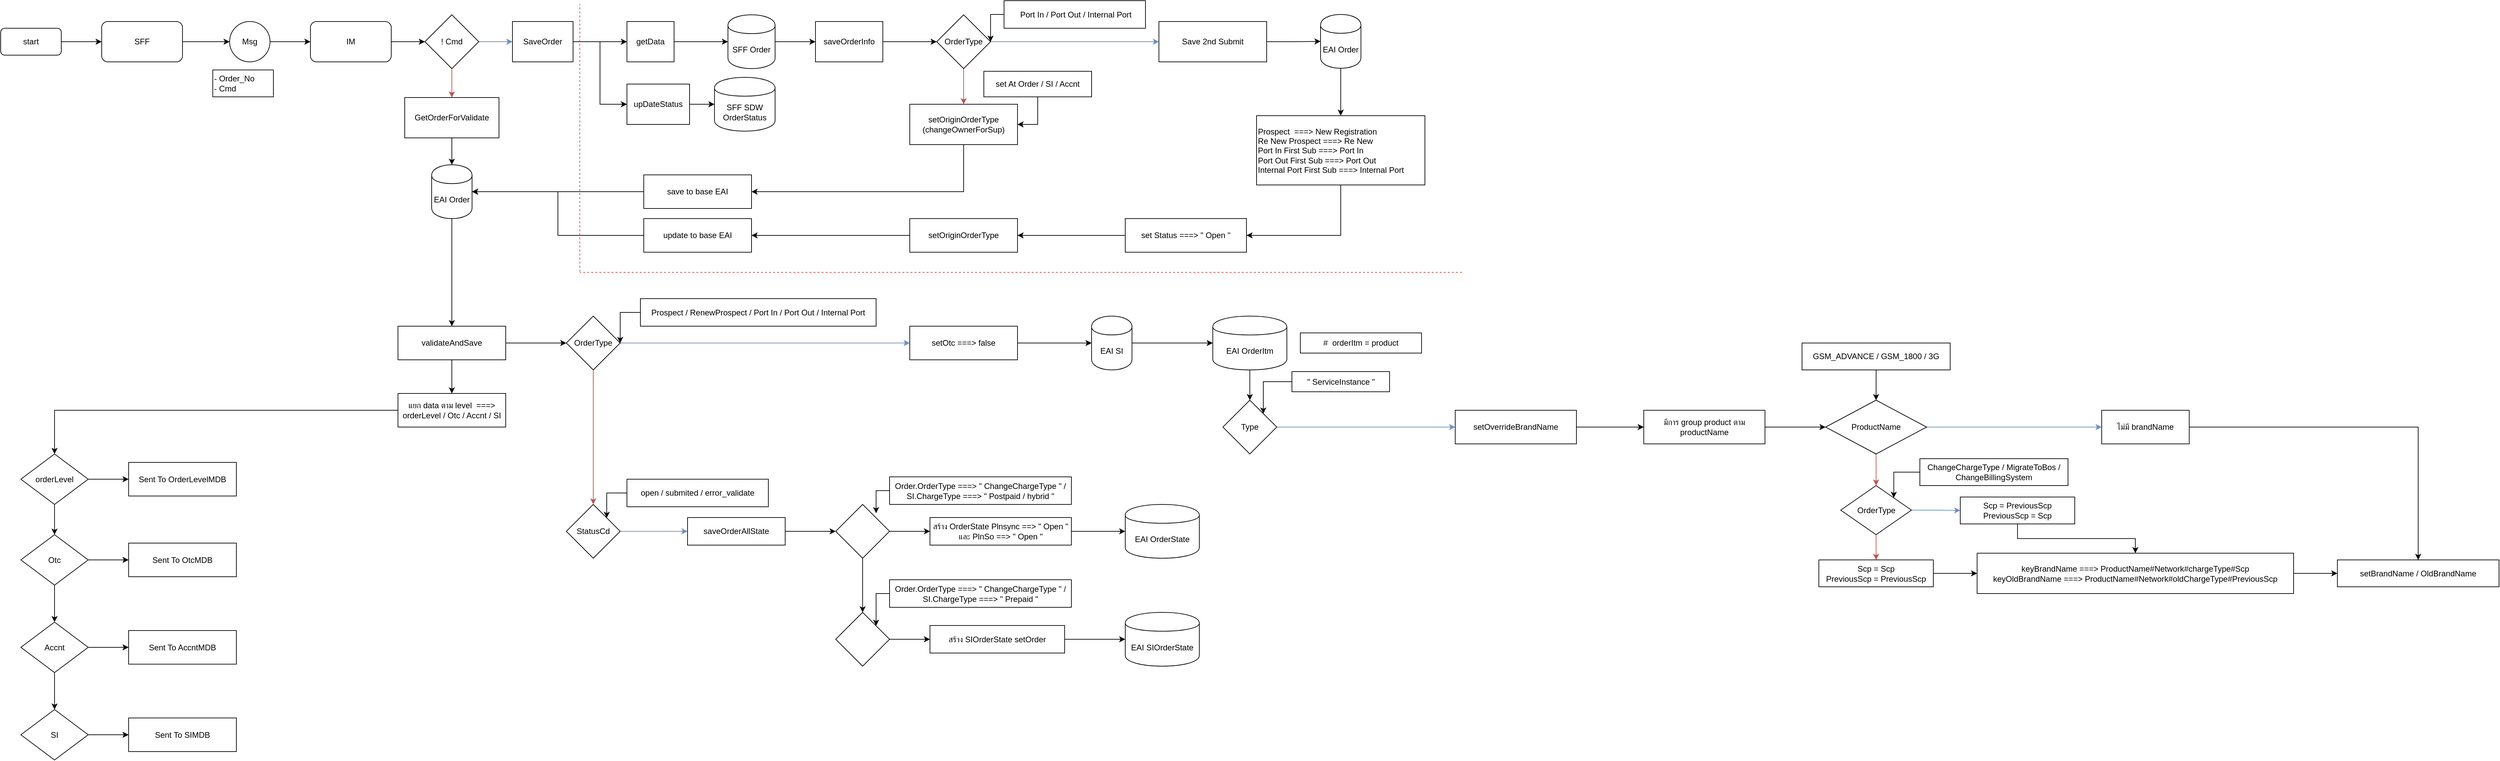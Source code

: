 <mxfile version="10.6.0" type="github"><diagram id="S86zweojfEKgXuXVAXTo" name="Page-1"><mxGraphModel dx="1078" dy="590" grid="1" gridSize="10" guides="1" tooltips="1" connect="1" arrows="1" fold="1" page="1" pageScale="1" pageWidth="850" pageHeight="1100" math="0" shadow="0"><root><mxCell id="0"/><mxCell id="1" parent="0"/><mxCell id="bxeeMhtc6ThnoAYSLLDX-33" style="edgeStyle=orthogonalEdgeStyle;rounded=0;orthogonalLoop=1;jettySize=auto;html=1;entryX=0;entryY=0.5;entryDx=0;entryDy=0;" edge="1" parent="1" source="bxeeMhtc6ThnoAYSLLDX-27" target="bxeeMhtc6ThnoAYSLLDX-32"><mxGeometry relative="1" as="geometry"><mxPoint x="370" y="77" as="targetPoint"/></mxGeometry></mxCell><mxCell id="bxeeMhtc6ThnoAYSLLDX-27" value="SFF" style="rounded=1;whiteSpace=wrap;html=1;align=center;" vertex="1" parent="1"><mxGeometry x="190" y="47" width="120" height="60" as="geometry"/></mxCell><mxCell id="bxeeMhtc6ThnoAYSLLDX-30" style="edgeStyle=orthogonalEdgeStyle;rounded=0;orthogonalLoop=1;jettySize=auto;html=1;entryX=0;entryY=0.5;entryDx=0;entryDy=0;" edge="1" parent="1" source="bxeeMhtc6ThnoAYSLLDX-28" target="bxeeMhtc6ThnoAYSLLDX-27"><mxGeometry relative="1" as="geometry"/></mxCell><mxCell id="bxeeMhtc6ThnoAYSLLDX-28" value="start" style="rounded=1;whiteSpace=wrap;html=1;align=center;" vertex="1" parent="1"><mxGeometry x="40" y="57" width="90" height="40" as="geometry"/></mxCell><mxCell id="bxeeMhtc6ThnoAYSLLDX-31" value="- Order_No&lt;br&gt;- Cmd" style="rounded=0;whiteSpace=wrap;html=1;align=left;" vertex="1" parent="1"><mxGeometry x="355" y="119" width="90" height="40" as="geometry"/></mxCell><mxCell id="bxeeMhtc6ThnoAYSLLDX-40" style="edgeStyle=orthogonalEdgeStyle;rounded=0;orthogonalLoop=1;jettySize=auto;html=1;exitX=1;exitY=0.5;exitDx=0;exitDy=0;entryX=0;entryY=0.5;entryDx=0;entryDy=0;" edge="1" parent="1" source="bxeeMhtc6ThnoAYSLLDX-32" target="bxeeMhtc6ThnoAYSLLDX-39"><mxGeometry relative="1" as="geometry"><mxPoint x="470" y="84" as="sourcePoint"/></mxGeometry></mxCell><mxCell id="bxeeMhtc6ThnoAYSLLDX-32" value="Msg" style="ellipse;whiteSpace=wrap;html=1;aspect=fixed;align=center;" vertex="1" parent="1"><mxGeometry x="380" y="47" width="60" height="60" as="geometry"/></mxCell><mxCell id="bxeeMhtc6ThnoAYSLLDX-46" style="edgeStyle=orthogonalEdgeStyle;rounded=0;orthogonalLoop=1;jettySize=auto;html=1;entryX=0;entryY=0.5;entryDx=0;entryDy=0;fillColor=#dae8fc;strokeColor=#6c8ebf;" edge="1" parent="1" source="bxeeMhtc6ThnoAYSLLDX-35" target="bxeeMhtc6ThnoAYSLLDX-45"><mxGeometry relative="1" as="geometry"/></mxCell><mxCell id="bxeeMhtc6ThnoAYSLLDX-47" style="edgeStyle=orthogonalEdgeStyle;rounded=0;orthogonalLoop=1;jettySize=auto;html=1;fillColor=#f8cecc;strokeColor=#b85450;" edge="1" parent="1" source="bxeeMhtc6ThnoAYSLLDX-35" target="bxeeMhtc6ThnoAYSLLDX-38"><mxGeometry relative="1" as="geometry"/></mxCell><mxCell id="bxeeMhtc6ThnoAYSLLDX-35" value="! Cmd" style="rhombus;whiteSpace=wrap;html=1;align=center;" vertex="1" parent="1"><mxGeometry x="670" y="37" width="80" height="80" as="geometry"/></mxCell><mxCell id="bxeeMhtc6ThnoAYSLLDX-48" style="edgeStyle=orthogonalEdgeStyle;rounded=0;orthogonalLoop=1;jettySize=auto;html=1;exitX=0.5;exitY=1;exitDx=0;exitDy=0;entryX=0.5;entryY=0;entryDx=0;entryDy=0;" edge="1" parent="1" source="bxeeMhtc6ThnoAYSLLDX-38" target="bxeeMhtc6ThnoAYSLLDX-49"><mxGeometry relative="1" as="geometry"><mxPoint x="710" y="260" as="targetPoint"/></mxGeometry></mxCell><mxCell id="bxeeMhtc6ThnoAYSLLDX-38" value="GetOrderForValidate" style="rounded=0;whiteSpace=wrap;html=1;rotation=0;align=center;" vertex="1" parent="1"><mxGeometry x="640" y="160" width="140" height="60" as="geometry"/></mxCell><mxCell id="bxeeMhtc6ThnoAYSLLDX-42" style="edgeStyle=orthogonalEdgeStyle;rounded=0;orthogonalLoop=1;jettySize=auto;html=1;exitX=1;exitY=0.5;exitDx=0;exitDy=0;entryX=0;entryY=0.5;entryDx=0;entryDy=0;" edge="1" parent="1" source="bxeeMhtc6ThnoAYSLLDX-39" target="bxeeMhtc6ThnoAYSLLDX-35"><mxGeometry relative="1" as="geometry"/></mxCell><mxCell id="bxeeMhtc6ThnoAYSLLDX-39" value="IM" style="rounded=1;whiteSpace=wrap;html=1;align=center;" vertex="1" parent="1"><mxGeometry x="500" y="47" width="120" height="60" as="geometry"/></mxCell><mxCell id="bxeeMhtc6ThnoAYSLLDX-55" style="edgeStyle=orthogonalEdgeStyle;rounded=0;orthogonalLoop=1;jettySize=auto;html=1;entryX=0;entryY=0.5;entryDx=0;entryDy=0;fontColor=#007FFF;" edge="1" parent="1" source="bxeeMhtc6ThnoAYSLLDX-45" target="bxeeMhtc6ThnoAYSLLDX-53"><mxGeometry relative="1" as="geometry"/></mxCell><mxCell id="bxeeMhtc6ThnoAYSLLDX-57" style="edgeStyle=orthogonalEdgeStyle;rounded=0;orthogonalLoop=1;jettySize=auto;html=1;entryX=0;entryY=0.5;entryDx=0;entryDy=0;fontColor=#000000;labelBorderColor=none;" edge="1" parent="1" source="bxeeMhtc6ThnoAYSLLDX-45" target="bxeeMhtc6ThnoAYSLLDX-54"><mxGeometry relative="1" as="geometry"/></mxCell><mxCell id="bxeeMhtc6ThnoAYSLLDX-45" value="SaveOrder" style="rounded=0;whiteSpace=wrap;html=1;rotation=0;align=center;" vertex="1" parent="1"><mxGeometry x="800" y="47" width="90" height="60" as="geometry"/></mxCell><mxCell id="bxeeMhtc6ThnoAYSLLDX-100" style="edgeStyle=orthogonalEdgeStyle;rounded=0;orthogonalLoop=1;jettySize=auto;html=1;entryX=0.5;entryY=0;entryDx=0;entryDy=0;" edge="1" parent="1" source="bxeeMhtc6ThnoAYSLLDX-49" target="bxeeMhtc6ThnoAYSLLDX-99"><mxGeometry relative="1" as="geometry"/></mxCell><mxCell id="bxeeMhtc6ThnoAYSLLDX-49" value="EAI Order" style="shape=cylinder;whiteSpace=wrap;html=1;boundedLbl=1;backgroundOutline=1;align=center;" vertex="1" parent="1"><mxGeometry x="680" y="260" width="60" height="80" as="geometry"/></mxCell><mxCell id="bxeeMhtc6ThnoAYSLLDX-60" style="edgeStyle=orthogonalEdgeStyle;rounded=0;orthogonalLoop=1;jettySize=auto;html=1;entryX=0;entryY=0.5;entryDx=0;entryDy=0;" edge="1" parent="1" source="bxeeMhtc6ThnoAYSLLDX-51" target="bxeeMhtc6ThnoAYSLLDX-59"><mxGeometry relative="1" as="geometry"><mxPoint x="1300" y="77" as="targetPoint"/></mxGeometry></mxCell><mxCell id="bxeeMhtc6ThnoAYSLLDX-51" value="SFF Order" style="shape=cylinder;whiteSpace=wrap;html=1;boundedLbl=1;backgroundOutline=1;align=center;" vertex="1" parent="1"><mxGeometry x="1120" y="37" width="70" height="80" as="geometry"/></mxCell><mxCell id="bxeeMhtc6ThnoAYSLLDX-52" value="SFF SDW OrderStatus" style="shape=cylinder;whiteSpace=wrap;html=1;boundedLbl=1;backgroundOutline=1;align=center;" vertex="1" parent="1"><mxGeometry x="1100" y="130" width="90" height="80" as="geometry"/></mxCell><mxCell id="bxeeMhtc6ThnoAYSLLDX-56" style="edgeStyle=orthogonalEdgeStyle;rounded=0;orthogonalLoop=1;jettySize=auto;html=1;entryX=0;entryY=0.5;entryDx=0;entryDy=0;" edge="1" parent="1" source="bxeeMhtc6ThnoAYSLLDX-53" target="bxeeMhtc6ThnoAYSLLDX-51"><mxGeometry relative="1" as="geometry"/></mxCell><mxCell id="bxeeMhtc6ThnoAYSLLDX-53" value="getData" style="rounded=0;whiteSpace=wrap;html=1;rotation=0;align=center;" vertex="1" parent="1"><mxGeometry x="970" y="47" width="70" height="60" as="geometry"/></mxCell><mxCell id="bxeeMhtc6ThnoAYSLLDX-58" style="edgeStyle=orthogonalEdgeStyle;rounded=0;orthogonalLoop=1;jettySize=auto;html=1;entryX=0;entryY=0.5;entryDx=0;entryDy=0;" edge="1" parent="1" source="bxeeMhtc6ThnoAYSLLDX-54" target="bxeeMhtc6ThnoAYSLLDX-52"><mxGeometry relative="1" as="geometry"/></mxCell><mxCell id="bxeeMhtc6ThnoAYSLLDX-54" value="upDateStatus" style="rounded=0;whiteSpace=wrap;html=1;rotation=0;align=center;" vertex="1" parent="1"><mxGeometry x="970" y="140" width="93" height="60" as="geometry"/></mxCell><mxCell id="bxeeMhtc6ThnoAYSLLDX-70" style="edgeStyle=orthogonalEdgeStyle;rounded=0;orthogonalLoop=1;jettySize=auto;html=1;entryX=0;entryY=0.5;entryDx=0;entryDy=0;" edge="1" parent="1" source="bxeeMhtc6ThnoAYSLLDX-59" target="bxeeMhtc6ThnoAYSLLDX-64"><mxGeometry relative="1" as="geometry"/></mxCell><mxCell id="bxeeMhtc6ThnoAYSLLDX-59" value="saveOrderInfo" style="rounded=0;whiteSpace=wrap;html=1;rotation=0;align=center;" vertex="1" parent="1"><mxGeometry x="1250" y="47" width="100" height="60" as="geometry"/></mxCell><mxCell id="bxeeMhtc6ThnoAYSLLDX-72" style="edgeStyle=orthogonalEdgeStyle;rounded=0;orthogonalLoop=1;jettySize=auto;html=1;entryX=0.5;entryY=0;entryDx=0;entryDy=0;fillColor=#f8cecc;strokeColor=#b85450;" edge="1" parent="1" source="bxeeMhtc6ThnoAYSLLDX-64" target="bxeeMhtc6ThnoAYSLLDX-71"><mxGeometry relative="1" as="geometry"/></mxCell><mxCell id="bxeeMhtc6ThnoAYSLLDX-78" style="edgeStyle=orthogonalEdgeStyle;rounded=0;orthogonalLoop=1;jettySize=auto;html=1;fillColor=#dae8fc;strokeColor=#6c8ebf;" edge="1" parent="1" source="bxeeMhtc6ThnoAYSLLDX-64" target="bxeeMhtc6ThnoAYSLLDX-77"><mxGeometry relative="1" as="geometry"/></mxCell><mxCell id="bxeeMhtc6ThnoAYSLLDX-64" value="OrderType" style="rhombus;whiteSpace=wrap;html=1;align=center;" vertex="1" parent="1"><mxGeometry x="1430" y="37" width="80" height="80" as="geometry"/></mxCell><mxCell id="bxeeMhtc6ThnoAYSLLDX-74" style="edgeStyle=orthogonalEdgeStyle;rounded=0;orthogonalLoop=1;jettySize=auto;html=1;entryX=1;entryY=0.5;entryDx=0;entryDy=0;" edge="1" parent="1" source="bxeeMhtc6ThnoAYSLLDX-71" target="bxeeMhtc6ThnoAYSLLDX-73"><mxGeometry relative="1" as="geometry"><Array as="points"><mxPoint x="1470" y="300"/></Array></mxGeometry></mxCell><mxCell id="bxeeMhtc6ThnoAYSLLDX-71" value="setOriginOrderType &lt;br&gt;(changeOwnerForSup)" style="rounded=0;whiteSpace=wrap;html=1;rotation=0;align=center;" vertex="1" parent="1"><mxGeometry x="1390" y="170" width="160" height="60" as="geometry"/></mxCell><mxCell id="bxeeMhtc6ThnoAYSLLDX-75" style="edgeStyle=orthogonalEdgeStyle;rounded=0;orthogonalLoop=1;jettySize=auto;html=1;entryX=1;entryY=0.5;entryDx=0;entryDy=0;" edge="1" parent="1" source="bxeeMhtc6ThnoAYSLLDX-73" target="bxeeMhtc6ThnoAYSLLDX-49"><mxGeometry relative="1" as="geometry"/></mxCell><mxCell id="bxeeMhtc6ThnoAYSLLDX-73" value="save to base EAI" style="rounded=0;whiteSpace=wrap;html=1;rotation=0;align=center;" vertex="1" parent="1"><mxGeometry x="995" y="275" width="160" height="50" as="geometry"/></mxCell><mxCell id="bxeeMhtc6ThnoAYSLLDX-81" style="edgeStyle=orthogonalEdgeStyle;rounded=0;orthogonalLoop=1;jettySize=auto;html=1;entryX=1;entryY=0.5;entryDx=0;entryDy=0;" edge="1" parent="1" source="bxeeMhtc6ThnoAYSLLDX-76" target="bxeeMhtc6ThnoAYSLLDX-64"><mxGeometry relative="1" as="geometry"/></mxCell><mxCell id="bxeeMhtc6ThnoAYSLLDX-76" value="&amp;nbsp;Port In / Port Out / Internal Port" style="rounded=0;whiteSpace=wrap;html=1;rotation=0;align=center;" vertex="1" parent="1"><mxGeometry x="1530" y="16" width="210" height="41" as="geometry"/></mxCell><mxCell id="bxeeMhtc6ThnoAYSLLDX-83" style="edgeStyle=orthogonalEdgeStyle;rounded=0;orthogonalLoop=1;jettySize=auto;html=1;exitX=1;exitY=0.5;exitDx=0;exitDy=0;entryX=0;entryY=0.5;entryDx=0;entryDy=0;" edge="1" parent="1" source="bxeeMhtc6ThnoAYSLLDX-77" target="bxeeMhtc6ThnoAYSLLDX-82"><mxGeometry relative="1" as="geometry"/></mxCell><mxCell id="bxeeMhtc6ThnoAYSLLDX-77" value="Save 2nd Submit" style="rounded=0;whiteSpace=wrap;html=1;rotation=0;align=center;" vertex="1" parent="1"><mxGeometry x="1760" y="47" width="160" height="60" as="geometry"/></mxCell><mxCell id="bxeeMhtc6ThnoAYSLLDX-80" style="edgeStyle=orthogonalEdgeStyle;rounded=0;orthogonalLoop=1;jettySize=auto;html=1;entryX=1;entryY=0.5;entryDx=0;entryDy=0;" edge="1" parent="1" source="bxeeMhtc6ThnoAYSLLDX-79" target="bxeeMhtc6ThnoAYSLLDX-71"><mxGeometry relative="1" as="geometry"/></mxCell><mxCell id="bxeeMhtc6ThnoAYSLLDX-79" value="set At Order / SI / Accnt" style="rounded=0;whiteSpace=wrap;html=1;rotation=0;align=center;" vertex="1" parent="1"><mxGeometry x="1500" y="121" width="160" height="38" as="geometry"/></mxCell><mxCell id="bxeeMhtc6ThnoAYSLLDX-94" style="edgeStyle=orthogonalEdgeStyle;rounded=0;orthogonalLoop=1;jettySize=auto;html=1;entryX=0.5;entryY=0;entryDx=0;entryDy=0;" edge="1" parent="1" source="bxeeMhtc6ThnoAYSLLDX-82" target="bxeeMhtc6ThnoAYSLLDX-86"><mxGeometry relative="1" as="geometry"/></mxCell><mxCell id="bxeeMhtc6ThnoAYSLLDX-82" value="EAI Order" style="shape=cylinder;whiteSpace=wrap;html=1;boundedLbl=1;backgroundOutline=1;align=center;" vertex="1" parent="1"><mxGeometry x="2000" y="36.5" width="60" height="80" as="geometry"/></mxCell><mxCell id="bxeeMhtc6ThnoAYSLLDX-93" style="edgeStyle=orthogonalEdgeStyle;rounded=0;orthogonalLoop=1;jettySize=auto;html=1;entryX=1;entryY=0.5;entryDx=0;entryDy=0;" edge="1" parent="1" source="bxeeMhtc6ThnoAYSLLDX-86" target="bxeeMhtc6ThnoAYSLLDX-89"><mxGeometry relative="1" as="geometry"><Array as="points"><mxPoint x="2030" y="365"/></Array></mxGeometry></mxCell><mxCell id="bxeeMhtc6ThnoAYSLLDX-86" value="Prospect&amp;nbsp; ===&amp;gt; New Registration &lt;br&gt;Re New Prospect ===&amp;gt; Re New&lt;br&gt;Port In First Sub ===&amp;gt; Port In &lt;br&gt;Port Out First Sub ===&amp;gt; Port Out&lt;br&gt;Internal Port First Sub ===&amp;gt; Internal Port" style="rounded=0;whiteSpace=wrap;html=1;rotation=0;align=left;" vertex="1" parent="1"><mxGeometry x="1905" y="187" width="250" height="103" as="geometry"/></mxCell><mxCell id="bxeeMhtc6ThnoAYSLLDX-97" style="edgeStyle=orthogonalEdgeStyle;rounded=0;orthogonalLoop=1;jettySize=auto;html=1;entryX=1;entryY=0.5;entryDx=0;entryDy=0;" edge="1" parent="1" source="bxeeMhtc6ThnoAYSLLDX-89" target="bxeeMhtc6ThnoAYSLLDX-96"><mxGeometry relative="1" as="geometry"/></mxCell><mxCell id="bxeeMhtc6ThnoAYSLLDX-89" value="set Status ===&amp;gt; &quot; Open &quot;" style="rounded=0;whiteSpace=wrap;html=1;rotation=0;align=center;" vertex="1" parent="1"><mxGeometry x="1710" y="340" width="180" height="50" as="geometry"/></mxCell><mxCell id="bxeeMhtc6ThnoAYSLLDX-91" style="edgeStyle=orthogonalEdgeStyle;rounded=0;orthogonalLoop=1;jettySize=auto;html=1;entryX=1;entryY=0.5;entryDx=0;entryDy=0;" edge="1" parent="1" source="bxeeMhtc6ThnoAYSLLDX-90" target="bxeeMhtc6ThnoAYSLLDX-49"><mxGeometry relative="1" as="geometry"/></mxCell><mxCell id="bxeeMhtc6ThnoAYSLLDX-90" value="update to base EAI" style="rounded=0;whiteSpace=wrap;html=1;rotation=0;align=center;" vertex="1" parent="1"><mxGeometry x="995" y="340" width="160" height="50" as="geometry"/></mxCell><mxCell id="bxeeMhtc6ThnoAYSLLDX-98" style="edgeStyle=orthogonalEdgeStyle;rounded=0;orthogonalLoop=1;jettySize=auto;html=1;entryX=1;entryY=0.5;entryDx=0;entryDy=0;" edge="1" parent="1" source="bxeeMhtc6ThnoAYSLLDX-96" target="bxeeMhtc6ThnoAYSLLDX-90"><mxGeometry relative="1" as="geometry"/></mxCell><mxCell id="bxeeMhtc6ThnoAYSLLDX-96" value="setOriginOrderType " style="rounded=0;whiteSpace=wrap;html=1;rotation=0;align=center;" vertex="1" parent="1"><mxGeometry x="1390" y="340" width="160" height="50" as="geometry"/></mxCell><mxCell id="bxeeMhtc6ThnoAYSLLDX-107" style="edgeStyle=orthogonalEdgeStyle;rounded=0;orthogonalLoop=1;jettySize=auto;html=1;fontColor=#000000;" edge="1" parent="1" source="bxeeMhtc6ThnoAYSLLDX-99" target="bxeeMhtc6ThnoAYSLLDX-106"><mxGeometry relative="1" as="geometry"/></mxCell><mxCell id="bxeeMhtc6ThnoAYSLLDX-137" style="edgeStyle=orthogonalEdgeStyle;rounded=0;orthogonalLoop=1;jettySize=auto;html=1;entryX=0;entryY=0.5;entryDx=0;entryDy=0;fontColor=#000000;" edge="1" parent="1" source="bxeeMhtc6ThnoAYSLLDX-99" target="bxeeMhtc6ThnoAYSLLDX-134"><mxGeometry relative="1" as="geometry"/></mxCell><mxCell id="bxeeMhtc6ThnoAYSLLDX-99" value="validateAndSave" style="rounded=0;whiteSpace=wrap;html=1;rotation=0;align=center;" vertex="1" parent="1"><mxGeometry x="630" y="500" width="160" height="50" as="geometry"/></mxCell><mxCell id="bxeeMhtc6ThnoAYSLLDX-102" value="" style="endArrow=none;dashed=1;html=1;fontColor=#000000;fillColor=#f8cecc;strokeColor=#b85450;" edge="1" parent="1"><mxGeometry width="50" height="50" relative="1" as="geometry"><mxPoint x="900" y="419" as="sourcePoint"/><mxPoint x="900" y="21" as="targetPoint"/></mxGeometry></mxCell><mxCell id="bxeeMhtc6ThnoAYSLLDX-104" value="" style="endArrow=none;dashed=1;html=1;fontColor=#000000;fillColor=#f8cecc;strokeColor=#b85450;" edge="1" parent="1"><mxGeometry width="50" height="50" relative="1" as="geometry"><mxPoint x="2210" y="420" as="sourcePoint"/><mxPoint x="900" y="420" as="targetPoint"/></mxGeometry></mxCell><mxCell id="bxeeMhtc6ThnoAYSLLDX-116" style="edgeStyle=orthogonalEdgeStyle;rounded=0;orthogonalLoop=1;jettySize=auto;html=1;entryX=0.5;entryY=0;entryDx=0;entryDy=0;fontColor=#000000;" edge="1" parent="1" source="bxeeMhtc6ThnoAYSLLDX-106" target="bxeeMhtc6ThnoAYSLLDX-112"><mxGeometry relative="1" as="geometry"><Array as="points"><mxPoint x="120" y="625"/></Array></mxGeometry></mxCell><mxCell id="bxeeMhtc6ThnoAYSLLDX-106" value="แยก data ตาม level&amp;nbsp; ===&amp;gt; orderLevel / Otc / Accnt / SI" style="rounded=0;whiteSpace=wrap;html=1;rotation=0;align=center;" vertex="1" parent="1"><mxGeometry x="630" y="600" width="160" height="50" as="geometry"/></mxCell><mxCell id="bxeeMhtc6ThnoAYSLLDX-108" value="Sent To OrderLevelMDB" style="rounded=0;whiteSpace=wrap;html=1;rotation=0;align=center;" vertex="1" parent="1"><mxGeometry x="230" y="702.5" width="160" height="50" as="geometry"/></mxCell><mxCell id="bxeeMhtc6ThnoAYSLLDX-118" style="edgeStyle=orthogonalEdgeStyle;rounded=0;orthogonalLoop=1;jettySize=auto;html=1;entryX=0;entryY=0.5;entryDx=0;entryDy=0;fontColor=#000000;" edge="1" parent="1" source="bxeeMhtc6ThnoAYSLLDX-112" target="bxeeMhtc6ThnoAYSLLDX-108"><mxGeometry relative="1" as="geometry"/></mxCell><mxCell id="bxeeMhtc6ThnoAYSLLDX-120" style="edgeStyle=orthogonalEdgeStyle;rounded=0;orthogonalLoop=1;jettySize=auto;html=1;fontColor=#000000;" edge="1" parent="1" source="bxeeMhtc6ThnoAYSLLDX-112" target="bxeeMhtc6ThnoAYSLLDX-119"><mxGeometry relative="1" as="geometry"/></mxCell><mxCell id="bxeeMhtc6ThnoAYSLLDX-112" value="orderLevel" style="rhombus;whiteSpace=wrap;html=1;fontColor=#000000;align=center;" vertex="1" parent="1"><mxGeometry x="70" y="690" width="100" height="75" as="geometry"/></mxCell><mxCell id="bxeeMhtc6ThnoAYSLLDX-122" style="edgeStyle=orthogonalEdgeStyle;rounded=0;orthogonalLoop=1;jettySize=auto;html=1;fontColor=#000000;" edge="1" parent="1" source="bxeeMhtc6ThnoAYSLLDX-119" target="bxeeMhtc6ThnoAYSLLDX-121"><mxGeometry relative="1" as="geometry"/></mxCell><mxCell id="bxeeMhtc6ThnoAYSLLDX-125" style="edgeStyle=orthogonalEdgeStyle;rounded=0;orthogonalLoop=1;jettySize=auto;html=1;entryX=0.5;entryY=0;entryDx=0;entryDy=0;fontColor=#000000;" edge="1" parent="1" source="bxeeMhtc6ThnoAYSLLDX-119" target="bxeeMhtc6ThnoAYSLLDX-124"><mxGeometry relative="1" as="geometry"/></mxCell><mxCell id="bxeeMhtc6ThnoAYSLLDX-119" value="Otc" style="rhombus;whiteSpace=wrap;html=1;fontColor=#000000;align=center;" vertex="1" parent="1"><mxGeometry x="70" y="810" width="100" height="75" as="geometry"/></mxCell><mxCell id="bxeeMhtc6ThnoAYSLLDX-121" value="Sent To OtcMDB" style="rounded=0;whiteSpace=wrap;html=1;rotation=0;align=center;" vertex="1" parent="1"><mxGeometry x="230" y="822.5" width="160" height="50" as="geometry"/></mxCell><mxCell id="bxeeMhtc6ThnoAYSLLDX-128" style="edgeStyle=orthogonalEdgeStyle;rounded=0;orthogonalLoop=1;jettySize=auto;html=1;fontColor=#000000;" edge="1" parent="1" source="bxeeMhtc6ThnoAYSLLDX-124" target="bxeeMhtc6ThnoAYSLLDX-126"><mxGeometry relative="1" as="geometry"/></mxCell><mxCell id="bxeeMhtc6ThnoAYSLLDX-131" style="edgeStyle=orthogonalEdgeStyle;rounded=0;orthogonalLoop=1;jettySize=auto;html=1;fontColor=#000000;" edge="1" parent="1" source="bxeeMhtc6ThnoAYSLLDX-124" target="bxeeMhtc6ThnoAYSLLDX-129"><mxGeometry relative="1" as="geometry"/></mxCell><mxCell id="bxeeMhtc6ThnoAYSLLDX-124" value="Accnt" style="rhombus;whiteSpace=wrap;html=1;fontColor=#000000;align=center;" vertex="1" parent="1"><mxGeometry x="70" y="940" width="100" height="75" as="geometry"/></mxCell><mxCell id="bxeeMhtc6ThnoAYSLLDX-126" value="Sent To AccntMDB" style="rounded=0;whiteSpace=wrap;html=1;rotation=0;align=center;" vertex="1" parent="1"><mxGeometry x="230" y="952.5" width="160" height="50" as="geometry"/></mxCell><mxCell id="bxeeMhtc6ThnoAYSLLDX-133" style="edgeStyle=orthogonalEdgeStyle;rounded=0;orthogonalLoop=1;jettySize=auto;html=1;entryX=0;entryY=0.5;entryDx=0;entryDy=0;fontColor=#000000;" edge="1" parent="1" source="bxeeMhtc6ThnoAYSLLDX-129" target="bxeeMhtc6ThnoAYSLLDX-132"><mxGeometry relative="1" as="geometry"/></mxCell><mxCell id="bxeeMhtc6ThnoAYSLLDX-129" value="SI" style="rhombus;whiteSpace=wrap;html=1;fontColor=#000000;align=center;" vertex="1" parent="1"><mxGeometry x="70" y="1070" width="100" height="75" as="geometry"/></mxCell><mxCell id="bxeeMhtc6ThnoAYSLLDX-132" value="Sent To SIMDB" style="rounded=0;whiteSpace=wrap;html=1;rotation=0;align=center;" vertex="1" parent="1"><mxGeometry x="230" y="1082.5" width="160" height="50" as="geometry"/></mxCell><mxCell id="bxeeMhtc6ThnoAYSLLDX-139" style="edgeStyle=orthogonalEdgeStyle;rounded=0;orthogonalLoop=1;jettySize=auto;html=1;entryX=0;entryY=0.5;entryDx=0;entryDy=0;fontColor=#000000;fillColor=#dae8fc;strokeColor=#6c8ebf;" edge="1" parent="1" source="bxeeMhtc6ThnoAYSLLDX-134" target="bxeeMhtc6ThnoAYSLLDX-138"><mxGeometry relative="1" as="geometry"/></mxCell><mxCell id="bxeeMhtc6ThnoAYSLLDX-206" value="" style="edgeStyle=orthogonalEdgeStyle;rounded=0;orthogonalLoop=1;jettySize=auto;html=1;fontColor=#000000;fillColor=#f8cecc;strokeColor=#b85450;" edge="1" parent="1" source="bxeeMhtc6ThnoAYSLLDX-134" target="bxeeMhtc6ThnoAYSLLDX-204"><mxGeometry relative="1" as="geometry"/></mxCell><mxCell id="bxeeMhtc6ThnoAYSLLDX-134" value="OrderType" style="rhombus;whiteSpace=wrap;html=1;align=center;" vertex="1" parent="1"><mxGeometry x="880" y="485" width="80" height="80" as="geometry"/></mxCell><mxCell id="bxeeMhtc6ThnoAYSLLDX-136" style="edgeStyle=orthogonalEdgeStyle;rounded=0;orthogonalLoop=1;jettySize=auto;html=1;entryX=1;entryY=0.5;entryDx=0;entryDy=0;fontColor=#000000;" edge="1" parent="1" source="bxeeMhtc6ThnoAYSLLDX-135" target="bxeeMhtc6ThnoAYSLLDX-134"><mxGeometry relative="1" as="geometry"><Array as="points"><mxPoint x="960" y="480"/></Array></mxGeometry></mxCell><mxCell id="bxeeMhtc6ThnoAYSLLDX-135" value="Prospect / RenewProspect / Port In / Port Out / Internal Port" style="rounded=0;whiteSpace=wrap;html=1;rotation=0;align=center;" vertex="1" parent="1"><mxGeometry x="990" y="459" width="350" height="41" as="geometry"/></mxCell><mxCell id="bxeeMhtc6ThnoAYSLLDX-146" style="edgeStyle=orthogonalEdgeStyle;rounded=0;orthogonalLoop=1;jettySize=auto;html=1;entryX=0;entryY=0.5;entryDx=0;entryDy=0;fontColor=#000000;" edge="1" parent="1" source="bxeeMhtc6ThnoAYSLLDX-138" target="bxeeMhtc6ThnoAYSLLDX-141"><mxGeometry relative="1" as="geometry"/></mxCell><mxCell id="bxeeMhtc6ThnoAYSLLDX-138" value="setOtc ===&amp;gt; false" style="rounded=0;whiteSpace=wrap;html=1;rotation=0;align=center;" vertex="1" parent="1"><mxGeometry x="1390" y="500" width="160" height="50" as="geometry"/></mxCell><mxCell id="bxeeMhtc6ThnoAYSLLDX-160" style="edgeStyle=orthogonalEdgeStyle;rounded=0;orthogonalLoop=1;jettySize=auto;html=1;fontColor=#000000;" edge="1" parent="1" source="bxeeMhtc6ThnoAYSLLDX-140" target="bxeeMhtc6ThnoAYSLLDX-158"><mxGeometry relative="1" as="geometry"/></mxCell><mxCell id="bxeeMhtc6ThnoAYSLLDX-140" value="setOverrideBrandName" style="rounded=0;whiteSpace=wrap;html=1;rotation=0;align=center;" vertex="1" parent="1"><mxGeometry x="2200" y="625" width="180" height="50" as="geometry"/></mxCell><mxCell id="bxeeMhtc6ThnoAYSLLDX-147" style="edgeStyle=orthogonalEdgeStyle;rounded=0;orthogonalLoop=1;jettySize=auto;html=1;fontColor=#000000;" edge="1" parent="1" source="bxeeMhtc6ThnoAYSLLDX-141" target="bxeeMhtc6ThnoAYSLLDX-142"><mxGeometry relative="1" as="geometry"/></mxCell><mxCell id="bxeeMhtc6ThnoAYSLLDX-141" value="EAI SI" style="shape=cylinder;whiteSpace=wrap;html=1;boundedLbl=1;backgroundOutline=1;align=center;" vertex="1" parent="1"><mxGeometry x="1660" y="485" width="60" height="80" as="geometry"/></mxCell><mxCell id="bxeeMhtc6ThnoAYSLLDX-150" style="edgeStyle=orthogonalEdgeStyle;rounded=0;orthogonalLoop=1;jettySize=auto;html=1;fontColor=#000000;" edge="1" parent="1" source="bxeeMhtc6ThnoAYSLLDX-142" target="bxeeMhtc6ThnoAYSLLDX-148"><mxGeometry relative="1" as="geometry"/></mxCell><mxCell id="bxeeMhtc6ThnoAYSLLDX-142" value="EAI OrderItm" style="shape=cylinder;whiteSpace=wrap;html=1;boundedLbl=1;backgroundOutline=1;align=center;" vertex="1" parent="1"><mxGeometry x="1840" y="485" width="110" height="80" as="geometry"/></mxCell><mxCell id="bxeeMhtc6ThnoAYSLLDX-157" style="edgeStyle=orthogonalEdgeStyle;rounded=0;orthogonalLoop=1;jettySize=auto;html=1;entryX=0;entryY=0.5;entryDx=0;entryDy=0;fontColor=#000000;fillColor=#dae8fc;strokeColor=#6c8ebf;" edge="1" parent="1" source="bxeeMhtc6ThnoAYSLLDX-148" target="bxeeMhtc6ThnoAYSLLDX-140"><mxGeometry relative="1" as="geometry"/></mxCell><mxCell id="bxeeMhtc6ThnoAYSLLDX-148" value="Type" style="rhombus;whiteSpace=wrap;html=1;fontColor=#000000;align=center;" vertex="1" parent="1"><mxGeometry x="1855" y="610" width="80" height="80" as="geometry"/></mxCell><mxCell id="bxeeMhtc6ThnoAYSLLDX-155" style="edgeStyle=orthogonalEdgeStyle;rounded=0;orthogonalLoop=1;jettySize=auto;html=1;entryX=1;entryY=0;entryDx=0;entryDy=0;fontColor=#000000;" edge="1" parent="1" source="bxeeMhtc6ThnoAYSLLDX-151" target="bxeeMhtc6ThnoAYSLLDX-148"><mxGeometry relative="1" as="geometry"/></mxCell><mxCell id="bxeeMhtc6ThnoAYSLLDX-151" value="&quot; ServiceInstance &quot;" style="rounded=0;whiteSpace=wrap;html=1;rotation=0;align=center;" vertex="1" parent="1"><mxGeometry x="1957.5" y="567.5" width="145" height="30" as="geometry"/></mxCell><mxCell id="bxeeMhtc6ThnoAYSLLDX-152" value="#&amp;nbsp; orderItm = product" style="rounded=0;whiteSpace=wrap;html=1;rotation=0;align=center;" vertex="1" parent="1"><mxGeometry x="1970" y="510" width="180" height="30" as="geometry"/></mxCell><mxCell id="bxeeMhtc6ThnoAYSLLDX-168" style="edgeStyle=orthogonalEdgeStyle;rounded=0;orthogonalLoop=1;jettySize=auto;html=1;entryX=0;entryY=0.5;entryDx=0;entryDy=0;fontColor=#000000;" edge="1" parent="1" source="bxeeMhtc6ThnoAYSLLDX-158" target="bxeeMhtc6ThnoAYSLLDX-167"><mxGeometry relative="1" as="geometry"/></mxCell><mxCell id="bxeeMhtc6ThnoAYSLLDX-158" value="มีการ group product ตาม productName" style="rounded=0;whiteSpace=wrap;html=1;rotation=0;align=center;" vertex="1" parent="1"><mxGeometry x="2480" y="625" width="180" height="50" as="geometry"/></mxCell><mxCell id="bxeeMhtc6ThnoAYSLLDX-169" style="edgeStyle=orthogonalEdgeStyle;rounded=0;orthogonalLoop=1;jettySize=auto;html=1;entryX=0.5;entryY=0;entryDx=0;entryDy=0;fontColor=#000000;" edge="1" parent="1" source="bxeeMhtc6ThnoAYSLLDX-161" target="bxeeMhtc6ThnoAYSLLDX-167"><mxGeometry relative="1" as="geometry"/></mxCell><mxCell id="bxeeMhtc6ThnoAYSLLDX-161" value="GSM_ADVANCE / GSM_1800 / 3G" style="rounded=0;whiteSpace=wrap;html=1;rotation=0;align=center;" vertex="1" parent="1"><mxGeometry x="2715" y="525" width="220" height="40" as="geometry"/></mxCell><mxCell id="bxeeMhtc6ThnoAYSLLDX-201" style="edgeStyle=orthogonalEdgeStyle;rounded=0;orthogonalLoop=1;jettySize=auto;html=1;fontColor=#000000;" edge="1" parent="1" source="bxeeMhtc6ThnoAYSLLDX-164" target="bxeeMhtc6ThnoAYSLLDX-188"><mxGeometry relative="1" as="geometry"/></mxCell><mxCell id="bxeeMhtc6ThnoAYSLLDX-164" value="ไม่มี brandName" style="rounded=0;whiteSpace=wrap;html=1;rotation=0;align=center;" vertex="1" parent="1"><mxGeometry x="3160" y="625" width="130" height="50" as="geometry"/></mxCell><mxCell id="bxeeMhtc6ThnoAYSLLDX-170" style="edgeStyle=orthogonalEdgeStyle;rounded=0;orthogonalLoop=1;jettySize=auto;html=1;entryX=0;entryY=0.5;entryDx=0;entryDy=0;fontColor=#000000;fillColor=#dae8fc;strokeColor=#6c8ebf;" edge="1" parent="1" source="bxeeMhtc6ThnoAYSLLDX-167" target="bxeeMhtc6ThnoAYSLLDX-164"><mxGeometry relative="1" as="geometry"/></mxCell><mxCell id="bxeeMhtc6ThnoAYSLLDX-173" value="" style="edgeStyle=orthogonalEdgeStyle;rounded=0;orthogonalLoop=1;jettySize=auto;html=1;fontColor=#000000;fillColor=#f8cecc;strokeColor=#b85450;" edge="1" parent="1" source="bxeeMhtc6ThnoAYSLLDX-167" target="bxeeMhtc6ThnoAYSLLDX-171"><mxGeometry relative="1" as="geometry"/></mxCell><mxCell id="bxeeMhtc6ThnoAYSLLDX-167" value="ProductName" style="rhombus;whiteSpace=wrap;html=1;fontColor=#000000;align=center;" vertex="1" parent="1"><mxGeometry x="2750" y="610" width="150" height="80" as="geometry"/></mxCell><mxCell id="bxeeMhtc6ThnoAYSLLDX-181" value="" style="edgeStyle=orthogonalEdgeStyle;rounded=0;orthogonalLoop=1;jettySize=auto;html=1;fontColor=#000000;fillColor=#dae8fc;strokeColor=#6c8ebf;" edge="1" parent="1" source="bxeeMhtc6ThnoAYSLLDX-171" target="bxeeMhtc6ThnoAYSLLDX-176"><mxGeometry relative="1" as="geometry"/></mxCell><mxCell id="bxeeMhtc6ThnoAYSLLDX-187" value="" style="edgeStyle=orthogonalEdgeStyle;rounded=0;orthogonalLoop=1;jettySize=auto;html=1;fontColor=#000000;fillColor=#f8cecc;strokeColor=#b85450;" edge="1" parent="1" source="bxeeMhtc6ThnoAYSLLDX-171" target="bxeeMhtc6ThnoAYSLLDX-182"><mxGeometry relative="1" as="geometry"/></mxCell><mxCell id="bxeeMhtc6ThnoAYSLLDX-171" value="OrderType" style="rhombus;whiteSpace=wrap;html=1;fontColor=#000000;align=center;" vertex="1" parent="1"><mxGeometry x="2772.5" y="737" width="105" height="73" as="geometry"/></mxCell><mxCell id="bxeeMhtc6ThnoAYSLLDX-175" style="edgeStyle=orthogonalEdgeStyle;rounded=0;orthogonalLoop=1;jettySize=auto;html=1;entryX=1;entryY=0;entryDx=0;entryDy=0;fontColor=#000000;" edge="1" parent="1" source="bxeeMhtc6ThnoAYSLLDX-174" target="bxeeMhtc6ThnoAYSLLDX-171"><mxGeometry relative="1" as="geometry"><Array as="points"><mxPoint x="2851" y="717"/></Array></mxGeometry></mxCell><mxCell id="bxeeMhtc6ThnoAYSLLDX-174" value="ChangeChargeType / MigrateToBos / ChangeBillingSystem" style="rounded=0;whiteSpace=wrap;html=1;rotation=0;align=center;" vertex="1" parent="1"><mxGeometry x="2890" y="697" width="220" height="40" as="geometry"/></mxCell><mxCell id="bxeeMhtc6ThnoAYSLLDX-198" value="" style="edgeStyle=orthogonalEdgeStyle;rounded=0;orthogonalLoop=1;jettySize=auto;html=1;fontColor=#000000;entryX=0.5;entryY=0;entryDx=0;entryDy=0;" edge="1" parent="1" source="bxeeMhtc6ThnoAYSLLDX-176" target="bxeeMhtc6ThnoAYSLLDX-193"><mxGeometry relative="1" as="geometry"><mxPoint x="3200" y="774" as="targetPoint"/></mxGeometry></mxCell><mxCell id="bxeeMhtc6ThnoAYSLLDX-176" value="Scp = PreviousScp&lt;br&gt;PreviousScp = Scp" style="rounded=0;whiteSpace=wrap;html=1;rotation=0;align=center;" vertex="1" parent="1"><mxGeometry x="2950" y="754" width="170" height="40" as="geometry"/></mxCell><mxCell id="bxeeMhtc6ThnoAYSLLDX-199" value="" style="edgeStyle=orthogonalEdgeStyle;rounded=0;orthogonalLoop=1;jettySize=auto;html=1;fontColor=#000000;" edge="1" parent="1" source="bxeeMhtc6ThnoAYSLLDX-182" target="bxeeMhtc6ThnoAYSLLDX-193"><mxGeometry relative="1" as="geometry"/></mxCell><mxCell id="bxeeMhtc6ThnoAYSLLDX-182" value="Scp = Scp&lt;br&gt;PreviousScp = PreviousScp " style="rounded=0;whiteSpace=wrap;html=1;rotation=0;align=center;" vertex="1" parent="1"><mxGeometry x="2740" y="847.5" width="170" height="40" as="geometry"/></mxCell><mxCell id="bxeeMhtc6ThnoAYSLLDX-188" value="setBrandName / OldBrandName" style="rounded=0;whiteSpace=wrap;html=1;rotation=0;align=center;" vertex="1" parent="1"><mxGeometry x="3510" y="847.5" width="240" height="40" as="geometry"/></mxCell><mxCell id="bxeeMhtc6ThnoAYSLLDX-200" value="" style="edgeStyle=orthogonalEdgeStyle;rounded=0;orthogonalLoop=1;jettySize=auto;html=1;fontColor=#000000;" edge="1" parent="1" source="bxeeMhtc6ThnoAYSLLDX-193" target="bxeeMhtc6ThnoAYSLLDX-188"><mxGeometry relative="1" as="geometry"/></mxCell><mxCell id="bxeeMhtc6ThnoAYSLLDX-193" value="keyBrandName ===&amp;gt; ProductName#Network#chargeType#Scp&lt;br&gt;keyOldBrandName ===&amp;gt; ProductName#Network#oldChargeType#PreviousScp" style="rounded=0;whiteSpace=wrap;html=1;rotation=0;align=center;" vertex="1" parent="1"><mxGeometry x="2975" y="837.5" width="470" height="60" as="geometry"/></mxCell><mxCell id="bxeeMhtc6ThnoAYSLLDX-212" style="edgeStyle=orthogonalEdgeStyle;rounded=0;orthogonalLoop=1;jettySize=auto;html=1;fontColor=#000000;fillColor=#dae8fc;strokeColor=#6c8ebf;" edge="1" parent="1" source="bxeeMhtc6ThnoAYSLLDX-204" target="bxeeMhtc6ThnoAYSLLDX-209"><mxGeometry relative="1" as="geometry"/></mxCell><mxCell id="bxeeMhtc6ThnoAYSLLDX-204" value="StatusCd" style="rhombus;whiteSpace=wrap;html=1;align=center;" vertex="1" parent="1"><mxGeometry x="880" y="765" width="80" height="80" as="geometry"/></mxCell><mxCell id="bxeeMhtc6ThnoAYSLLDX-208" style="edgeStyle=orthogonalEdgeStyle;rounded=0;orthogonalLoop=1;jettySize=auto;html=1;entryX=1;entryY=0;entryDx=0;entryDy=0;fontColor=#000000;" edge="1" parent="1" source="bxeeMhtc6ThnoAYSLLDX-207" target="bxeeMhtc6ThnoAYSLLDX-204"><mxGeometry relative="1" as="geometry"><Array as="points"><mxPoint x="940" y="748"/></Array></mxGeometry></mxCell><mxCell id="bxeeMhtc6ThnoAYSLLDX-207" value="open / submited / error_validate" style="rounded=0;whiteSpace=wrap;html=1;rotation=0;align=center;" vertex="1" parent="1"><mxGeometry x="970" y="727.5" width="210" height="41" as="geometry"/></mxCell><mxCell id="bxeeMhtc6ThnoAYSLLDX-217" value="" style="edgeStyle=orthogonalEdgeStyle;rounded=0;orthogonalLoop=1;jettySize=auto;html=1;fontColor=#000000;" edge="1" parent="1" source="bxeeMhtc6ThnoAYSLLDX-209" target="bxeeMhtc6ThnoAYSLLDX-215"><mxGeometry relative="1" as="geometry"/></mxCell><mxCell id="bxeeMhtc6ThnoAYSLLDX-209" value="saveOrderAllState" style="rounded=0;whiteSpace=wrap;html=1;rotation=0;align=center;" vertex="1" parent="1"><mxGeometry x="1060" y="784.5" width="145" height="41" as="geometry"/></mxCell><mxCell id="bxeeMhtc6ThnoAYSLLDX-221" value="" style="edgeStyle=orthogonalEdgeStyle;rounded=0;orthogonalLoop=1;jettySize=auto;html=1;fontColor=#000000;" edge="1" parent="1" source="bxeeMhtc6ThnoAYSLLDX-215" target="bxeeMhtc6ThnoAYSLLDX-220"><mxGeometry relative="1" as="geometry"/></mxCell><mxCell id="bxeeMhtc6ThnoAYSLLDX-225" value="" style="edgeStyle=orthogonalEdgeStyle;rounded=0;orthogonalLoop=1;jettySize=auto;html=1;fontColor=#000000;" edge="1" parent="1" source="bxeeMhtc6ThnoAYSLLDX-215" target="bxeeMhtc6ThnoAYSLLDX-224"><mxGeometry relative="1" as="geometry"/></mxCell><mxCell id="bxeeMhtc6ThnoAYSLLDX-215" value="" style="rhombus;whiteSpace=wrap;html=1;align=center;" vertex="1" parent="1"><mxGeometry x="1280" y="765" width="80" height="80" as="geometry"/></mxCell><mxCell id="bxeeMhtc6ThnoAYSLLDX-229" value="" style="edgeStyle=orthogonalEdgeStyle;rounded=0;orthogonalLoop=1;jettySize=auto;html=1;fontColor=#000000;" edge="1" parent="1" source="bxeeMhtc6ThnoAYSLLDX-224" target="bxeeMhtc6ThnoAYSLLDX-228"><mxGeometry relative="1" as="geometry"/></mxCell><mxCell id="bxeeMhtc6ThnoAYSLLDX-224" value="" style="rhombus;whiteSpace=wrap;html=1;align=center;" vertex="1" parent="1"><mxGeometry x="1280" y="925.5" width="80" height="80" as="geometry"/></mxCell><mxCell id="bxeeMhtc6ThnoAYSLLDX-219" style="edgeStyle=orthogonalEdgeStyle;rounded=0;orthogonalLoop=1;jettySize=auto;html=1;entryX=0.75;entryY=0.163;entryDx=0;entryDy=0;entryPerimeter=0;fontColor=#000000;" edge="1" parent="1" source="bxeeMhtc6ThnoAYSLLDX-218" target="bxeeMhtc6ThnoAYSLLDX-215"><mxGeometry relative="1" as="geometry"><Array as="points"><mxPoint x="1340" y="745"/></Array></mxGeometry></mxCell><mxCell id="bxeeMhtc6ThnoAYSLLDX-218" value="Order.OrderType ===&amp;gt; &quot; ChangeChargeType &quot; / &lt;br&gt;SI.ChargeType ===&amp;gt; &quot; Postpaid / hybrid &quot; " style="rounded=0;whiteSpace=wrap;html=1;rotation=0;align=center;" vertex="1" parent="1"><mxGeometry x="1360" y="724" width="270" height="41" as="geometry"/></mxCell><mxCell id="bxeeMhtc6ThnoAYSLLDX-223" value="" style="edgeStyle=orthogonalEdgeStyle;rounded=0;orthogonalLoop=1;jettySize=auto;html=1;fontColor=#000000;" edge="1" parent="1" source="bxeeMhtc6ThnoAYSLLDX-220" target="bxeeMhtc6ThnoAYSLLDX-222"><mxGeometry relative="1" as="geometry"/></mxCell><mxCell id="bxeeMhtc6ThnoAYSLLDX-220" value="สร้าง OrderState Plnsync ==&amp;gt; &quot; Open &quot; และ PlnSo ==&amp;gt; &quot; Open &quot;" style="rounded=0;whiteSpace=wrap;html=1;rotation=0;align=center;" vertex="1" parent="1"><mxGeometry x="1420" y="784.5" width="210" height="41" as="geometry"/></mxCell><mxCell id="bxeeMhtc6ThnoAYSLLDX-222" value="EAI OrderState" style="shape=cylinder;whiteSpace=wrap;html=1;boundedLbl=1;backgroundOutline=1;align=center;" vertex="1" parent="1"><mxGeometry x="1710" y="765" width="110" height="80" as="geometry"/></mxCell><mxCell id="bxeeMhtc6ThnoAYSLLDX-227" style="edgeStyle=orthogonalEdgeStyle;rounded=0;orthogonalLoop=1;jettySize=auto;html=1;entryX=1;entryY=0;entryDx=0;entryDy=0;fontColor=#000000;" edge="1" parent="1" source="bxeeMhtc6ThnoAYSLLDX-226" target="bxeeMhtc6ThnoAYSLLDX-224"><mxGeometry relative="1" as="geometry"><Array as="points"><mxPoint x="1340" y="898"/></Array></mxGeometry></mxCell><mxCell id="bxeeMhtc6ThnoAYSLLDX-226" value="Order.OrderType ===&amp;gt; &quot; ChangeChargeType &quot; / &lt;br&gt;SI.ChargeType ===&amp;gt; &quot; Prepaid &quot; " style="rounded=0;whiteSpace=wrap;html=1;rotation=0;align=center;" vertex="1" parent="1"><mxGeometry x="1360" y="877" width="270" height="41" as="geometry"/></mxCell><mxCell id="bxeeMhtc6ThnoAYSLLDX-233" style="edgeStyle=orthogonalEdgeStyle;rounded=0;orthogonalLoop=1;jettySize=auto;html=1;fontColor=#000000;" edge="1" parent="1" source="bxeeMhtc6ThnoAYSLLDX-228" target="bxeeMhtc6ThnoAYSLLDX-230"><mxGeometry relative="1" as="geometry"/></mxCell><mxCell id="bxeeMhtc6ThnoAYSLLDX-228" value="สร้าง SIOrderState setOrder" style="rounded=0;whiteSpace=wrap;html=1;rotation=0;align=center;" vertex="1" parent="1"><mxGeometry x="1420" y="945" width="200" height="41" as="geometry"/></mxCell><mxCell id="bxeeMhtc6ThnoAYSLLDX-230" value="EAI SIOrderState" style="shape=cylinder;whiteSpace=wrap;html=1;boundedLbl=1;backgroundOutline=1;align=center;" vertex="1" parent="1"><mxGeometry x="1710" y="925.5" width="110" height="80" as="geometry"/></mxCell></root></mxGraphModel></diagram></mxfile>